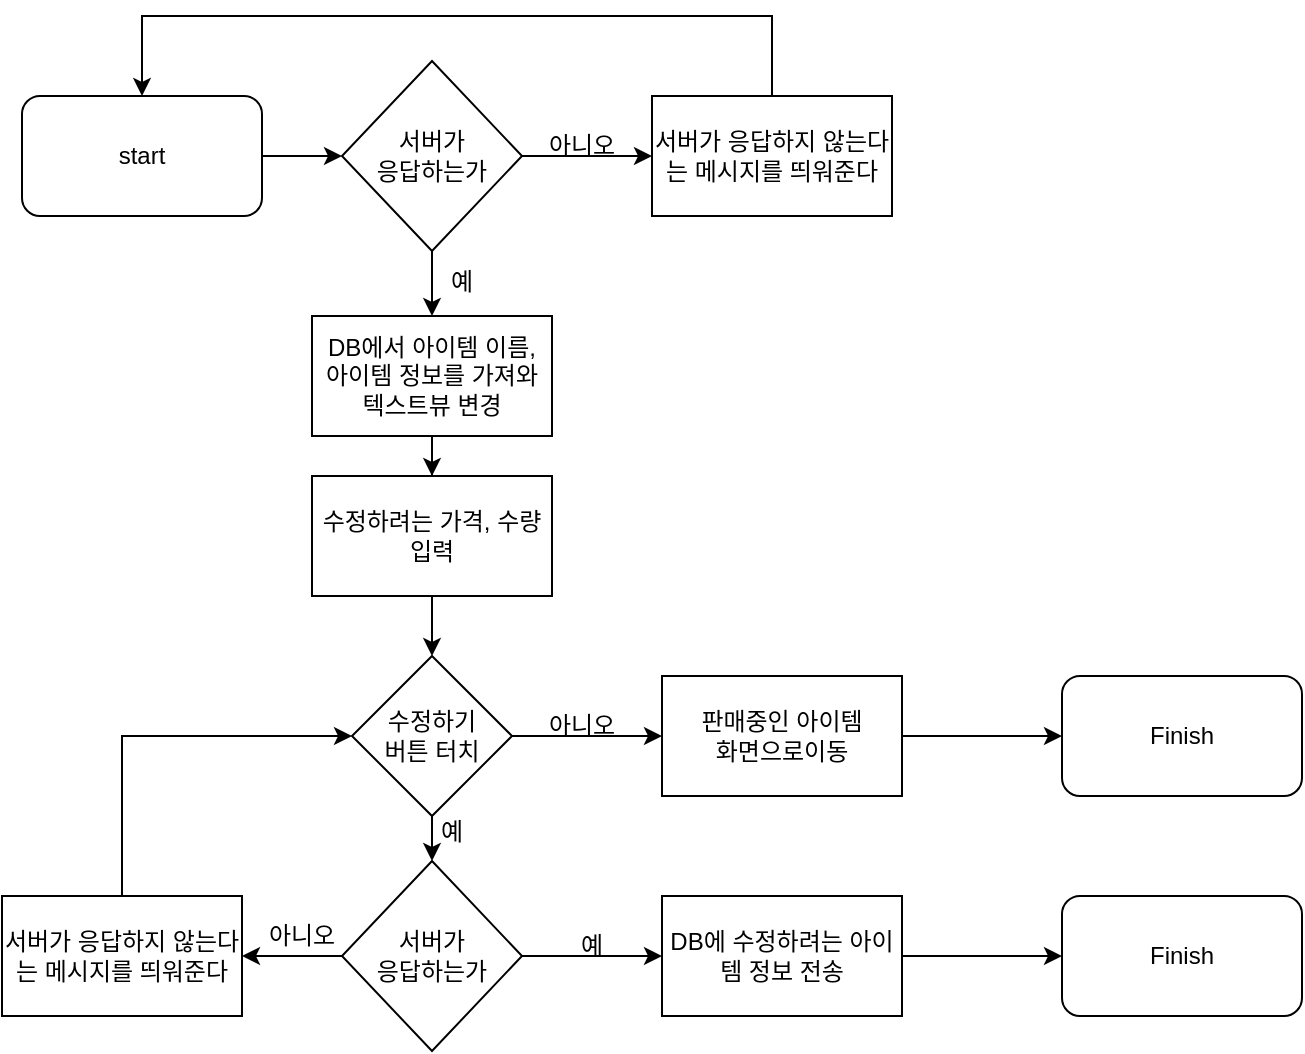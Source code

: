 <mxfile version="16.0.0" type="device"><diagram id="C5RBs43oDa-KdzZeNtuy" name="Page-1"><mxGraphModel dx="1422" dy="737" grid="1" gridSize="10" guides="1" tooltips="1" connect="1" arrows="1" fold="1" page="1" pageScale="1" pageWidth="827" pageHeight="1169" math="0" shadow="0"><root><mxCell id="WIyWlLk6GJQsqaUBKTNV-0"/><mxCell id="WIyWlLk6GJQsqaUBKTNV-1" parent="WIyWlLk6GJQsqaUBKTNV-0"/><mxCell id="kZ0hXvi7jrl79PCVeF_s-62" value="" style="edgeStyle=orthogonalEdgeStyle;rounded=0;orthogonalLoop=1;jettySize=auto;html=1;" edge="1" parent="WIyWlLk6GJQsqaUBKTNV-1" source="kZ0hXvi7jrl79PCVeF_s-63" target="kZ0hXvi7jrl79PCVeF_s-66"><mxGeometry relative="1" as="geometry"/></mxCell><mxCell id="kZ0hXvi7jrl79PCVeF_s-63" value="start" style="rounded=1;whiteSpace=wrap;html=1;" vertex="1" parent="WIyWlLk6GJQsqaUBKTNV-1"><mxGeometry x="70" y="107" width="120" height="60" as="geometry"/></mxCell><mxCell id="kZ0hXvi7jrl79PCVeF_s-64" value="" style="edgeStyle=orthogonalEdgeStyle;rounded=0;orthogonalLoop=1;jettySize=auto;html=1;" edge="1" parent="WIyWlLk6GJQsqaUBKTNV-1" source="kZ0hXvi7jrl79PCVeF_s-66" target="kZ0hXvi7jrl79PCVeF_s-68"><mxGeometry relative="1" as="geometry"/></mxCell><mxCell id="kZ0hXvi7jrl79PCVeF_s-65" value="" style="edgeStyle=orthogonalEdgeStyle;rounded=0;orthogonalLoop=1;jettySize=auto;html=1;" edge="1" parent="WIyWlLk6GJQsqaUBKTNV-1" source="kZ0hXvi7jrl79PCVeF_s-66"><mxGeometry relative="1" as="geometry"><mxPoint x="385" y="137" as="targetPoint"/></mxGeometry></mxCell><mxCell id="kZ0hXvi7jrl79PCVeF_s-66" value="서버가 &lt;br&gt;응답하는가" style="rhombus;whiteSpace=wrap;html=1;" vertex="1" parent="WIyWlLk6GJQsqaUBKTNV-1"><mxGeometry x="230" y="89.5" width="90" height="95" as="geometry"/></mxCell><mxCell id="kZ0hXvi7jrl79PCVeF_s-67" value="" style="edgeStyle=orthogonalEdgeStyle;rounded=0;orthogonalLoop=1;jettySize=auto;html=1;" edge="1" parent="WIyWlLk6GJQsqaUBKTNV-1" source="kZ0hXvi7jrl79PCVeF_s-68" target="kZ0hXvi7jrl79PCVeF_s-92"><mxGeometry relative="1" as="geometry"/></mxCell><mxCell id="kZ0hXvi7jrl79PCVeF_s-68" value="DB에서 아이템 이름, 아이템 정보를 가져와 텍스트뷰 변경" style="whiteSpace=wrap;html=1;" vertex="1" parent="WIyWlLk6GJQsqaUBKTNV-1"><mxGeometry x="215" y="217" width="120" height="60" as="geometry"/></mxCell><mxCell id="kZ0hXvi7jrl79PCVeF_s-69" style="edgeStyle=orthogonalEdgeStyle;rounded=0;orthogonalLoop=1;jettySize=auto;html=1;entryX=0.5;entryY=0;entryDx=0;entryDy=0;" edge="1" parent="WIyWlLk6GJQsqaUBKTNV-1" target="kZ0hXvi7jrl79PCVeF_s-63"><mxGeometry relative="1" as="geometry"><mxPoint x="390" y="37" as="targetPoint"/><Array as="points"><mxPoint x="445" y="67"/><mxPoint x="130" y="67"/></Array><mxPoint x="445" y="107" as="sourcePoint"/></mxGeometry></mxCell><mxCell id="kZ0hXvi7jrl79PCVeF_s-70" value="예" style="text;html=1;strokeColor=none;fillColor=none;align=center;verticalAlign=middle;whiteSpace=wrap;rounded=0;" vertex="1" parent="WIyWlLk6GJQsqaUBKTNV-1"><mxGeometry x="260" y="184.5" width="60" height="30" as="geometry"/></mxCell><mxCell id="kZ0hXvi7jrl79PCVeF_s-71" value="아니오" style="text;html=1;strokeColor=none;fillColor=none;align=center;verticalAlign=middle;whiteSpace=wrap;rounded=0;" vertex="1" parent="WIyWlLk6GJQsqaUBKTNV-1"><mxGeometry x="320" y="117" width="60" height="30" as="geometry"/></mxCell><mxCell id="kZ0hXvi7jrl79PCVeF_s-72" value="" style="edgeStyle=orthogonalEdgeStyle;rounded=0;orthogonalLoop=1;jettySize=auto;html=1;" edge="1" parent="WIyWlLk6GJQsqaUBKTNV-1" source="kZ0hXvi7jrl79PCVeF_s-74" target="kZ0hXvi7jrl79PCVeF_s-78"><mxGeometry relative="1" as="geometry"/></mxCell><mxCell id="kZ0hXvi7jrl79PCVeF_s-73" value="" style="edgeStyle=orthogonalEdgeStyle;rounded=0;orthogonalLoop=1;jettySize=auto;html=1;" edge="1" parent="WIyWlLk6GJQsqaUBKTNV-1" source="kZ0hXvi7jrl79PCVeF_s-74" target="kZ0hXvi7jrl79PCVeF_s-82"><mxGeometry relative="1" as="geometry"/></mxCell><mxCell id="kZ0hXvi7jrl79PCVeF_s-74" value="수정하기&lt;br&gt;버튼 터치" style="rhombus;whiteSpace=wrap;html=1;" vertex="1" parent="WIyWlLk6GJQsqaUBKTNV-1"><mxGeometry x="235" y="387" width="80" height="80" as="geometry"/></mxCell><mxCell id="kZ0hXvi7jrl79PCVeF_s-75" value="" style="edgeStyle=orthogonalEdgeStyle;rounded=0;orthogonalLoop=1;jettySize=auto;html=1;" edge="1" parent="WIyWlLk6GJQsqaUBKTNV-1" source="kZ0hXvi7jrl79PCVeF_s-76" target="kZ0hXvi7jrl79PCVeF_s-88"><mxGeometry relative="1" as="geometry"/></mxCell><mxCell id="kZ0hXvi7jrl79PCVeF_s-76" value="DB에 수정하려는 아이템 정보 전송" style="whiteSpace=wrap;html=1;" vertex="1" parent="WIyWlLk6GJQsqaUBKTNV-1"><mxGeometry x="390" y="507" width="120" height="60" as="geometry"/></mxCell><mxCell id="kZ0hXvi7jrl79PCVeF_s-77" value="" style="edgeStyle=orthogonalEdgeStyle;rounded=0;orthogonalLoop=1;jettySize=auto;html=1;" edge="1" parent="WIyWlLk6GJQsqaUBKTNV-1" source="kZ0hXvi7jrl79PCVeF_s-78" target="kZ0hXvi7jrl79PCVeF_s-79"><mxGeometry relative="1" as="geometry"/></mxCell><mxCell id="kZ0hXvi7jrl79PCVeF_s-78" value="판매중인 아이템&lt;br&gt;화면으로이동" style="whiteSpace=wrap;html=1;" vertex="1" parent="WIyWlLk6GJQsqaUBKTNV-1"><mxGeometry x="390" y="397" width="120" height="60" as="geometry"/></mxCell><mxCell id="kZ0hXvi7jrl79PCVeF_s-79" value="Finish" style="rounded=1;whiteSpace=wrap;html=1;" vertex="1" parent="WIyWlLk6GJQsqaUBKTNV-1"><mxGeometry x="590" y="397" width="120" height="60" as="geometry"/></mxCell><mxCell id="kZ0hXvi7jrl79PCVeF_s-80" value="" style="edgeStyle=orthogonalEdgeStyle;rounded=0;orthogonalLoop=1;jettySize=auto;html=1;" edge="1" parent="WIyWlLk6GJQsqaUBKTNV-1" source="kZ0hXvi7jrl79PCVeF_s-82" target="kZ0hXvi7jrl79PCVeF_s-87"><mxGeometry relative="1" as="geometry"/></mxCell><mxCell id="kZ0hXvi7jrl79PCVeF_s-81" value="" style="edgeStyle=orthogonalEdgeStyle;rounded=0;orthogonalLoop=1;jettySize=auto;html=1;" edge="1" parent="WIyWlLk6GJQsqaUBKTNV-1" source="kZ0hXvi7jrl79PCVeF_s-82" target="kZ0hXvi7jrl79PCVeF_s-76"><mxGeometry relative="1" as="geometry"/></mxCell><mxCell id="kZ0hXvi7jrl79PCVeF_s-82" value="서버가 &lt;br&gt;응답하는가" style="rhombus;whiteSpace=wrap;html=1;" vertex="1" parent="WIyWlLk6GJQsqaUBKTNV-1"><mxGeometry x="230" y="489.5" width="90" height="95" as="geometry"/></mxCell><mxCell id="kZ0hXvi7jrl79PCVeF_s-83" value="예" style="text;html=1;strokeColor=none;fillColor=none;align=center;verticalAlign=middle;whiteSpace=wrap;rounded=0;" vertex="1" parent="WIyWlLk6GJQsqaUBKTNV-1"><mxGeometry x="255" y="459.5" width="60" height="30" as="geometry"/></mxCell><mxCell id="kZ0hXvi7jrl79PCVeF_s-84" value="아니오" style="text;html=1;strokeColor=none;fillColor=none;align=center;verticalAlign=middle;whiteSpace=wrap;rounded=0;" vertex="1" parent="WIyWlLk6GJQsqaUBKTNV-1"><mxGeometry x="320" y="407" width="60" height="30" as="geometry"/></mxCell><mxCell id="kZ0hXvi7jrl79PCVeF_s-85" value="서버가 응답하지 않는다는 메시지를 띄워준다" style="rounded=0;whiteSpace=wrap;html=1;" vertex="1" parent="WIyWlLk6GJQsqaUBKTNV-1"><mxGeometry x="385" y="107" width="120" height="60" as="geometry"/></mxCell><mxCell id="kZ0hXvi7jrl79PCVeF_s-86" style="edgeStyle=orthogonalEdgeStyle;rounded=0;orthogonalLoop=1;jettySize=auto;html=1;entryX=0;entryY=0.5;entryDx=0;entryDy=0;" edge="1" parent="WIyWlLk6GJQsqaUBKTNV-1" source="kZ0hXvi7jrl79PCVeF_s-87" target="kZ0hXvi7jrl79PCVeF_s-74"><mxGeometry relative="1" as="geometry"><Array as="points"><mxPoint x="120" y="427"/></Array></mxGeometry></mxCell><mxCell id="kZ0hXvi7jrl79PCVeF_s-87" value="서버가 응답하지 않는다는 메시지를 띄워준다" style="rounded=0;whiteSpace=wrap;html=1;" vertex="1" parent="WIyWlLk6GJQsqaUBKTNV-1"><mxGeometry x="60" y="507" width="120" height="60" as="geometry"/></mxCell><mxCell id="kZ0hXvi7jrl79PCVeF_s-88" value="Finish" style="rounded=1;whiteSpace=wrap;html=1;" vertex="1" parent="WIyWlLk6GJQsqaUBKTNV-1"><mxGeometry x="590" y="507" width="120" height="60" as="geometry"/></mxCell><mxCell id="kZ0hXvi7jrl79PCVeF_s-89" value="아니오" style="text;html=1;strokeColor=none;fillColor=none;align=center;verticalAlign=middle;whiteSpace=wrap;rounded=0;" vertex="1" parent="WIyWlLk6GJQsqaUBKTNV-1"><mxGeometry x="180" y="517" width="60" height="20" as="geometry"/></mxCell><mxCell id="kZ0hXvi7jrl79PCVeF_s-90" value="예" style="text;html=1;strokeColor=none;fillColor=none;align=center;verticalAlign=middle;whiteSpace=wrap;rounded=0;" vertex="1" parent="WIyWlLk6GJQsqaUBKTNV-1"><mxGeometry x="325" y="517" width="60" height="30" as="geometry"/></mxCell><mxCell id="kZ0hXvi7jrl79PCVeF_s-91" style="edgeStyle=orthogonalEdgeStyle;rounded=0;orthogonalLoop=1;jettySize=auto;html=1;entryX=0.5;entryY=0;entryDx=0;entryDy=0;" edge="1" parent="WIyWlLk6GJQsqaUBKTNV-1" source="kZ0hXvi7jrl79PCVeF_s-92" target="kZ0hXvi7jrl79PCVeF_s-74"><mxGeometry relative="1" as="geometry"/></mxCell><mxCell id="kZ0hXvi7jrl79PCVeF_s-92" value="수정하려는 가격, 수량 입력" style="rounded=0;whiteSpace=wrap;html=1;" vertex="1" parent="WIyWlLk6GJQsqaUBKTNV-1"><mxGeometry x="215" y="297" width="120" height="60" as="geometry"/></mxCell></root></mxGraphModel></diagram></mxfile>